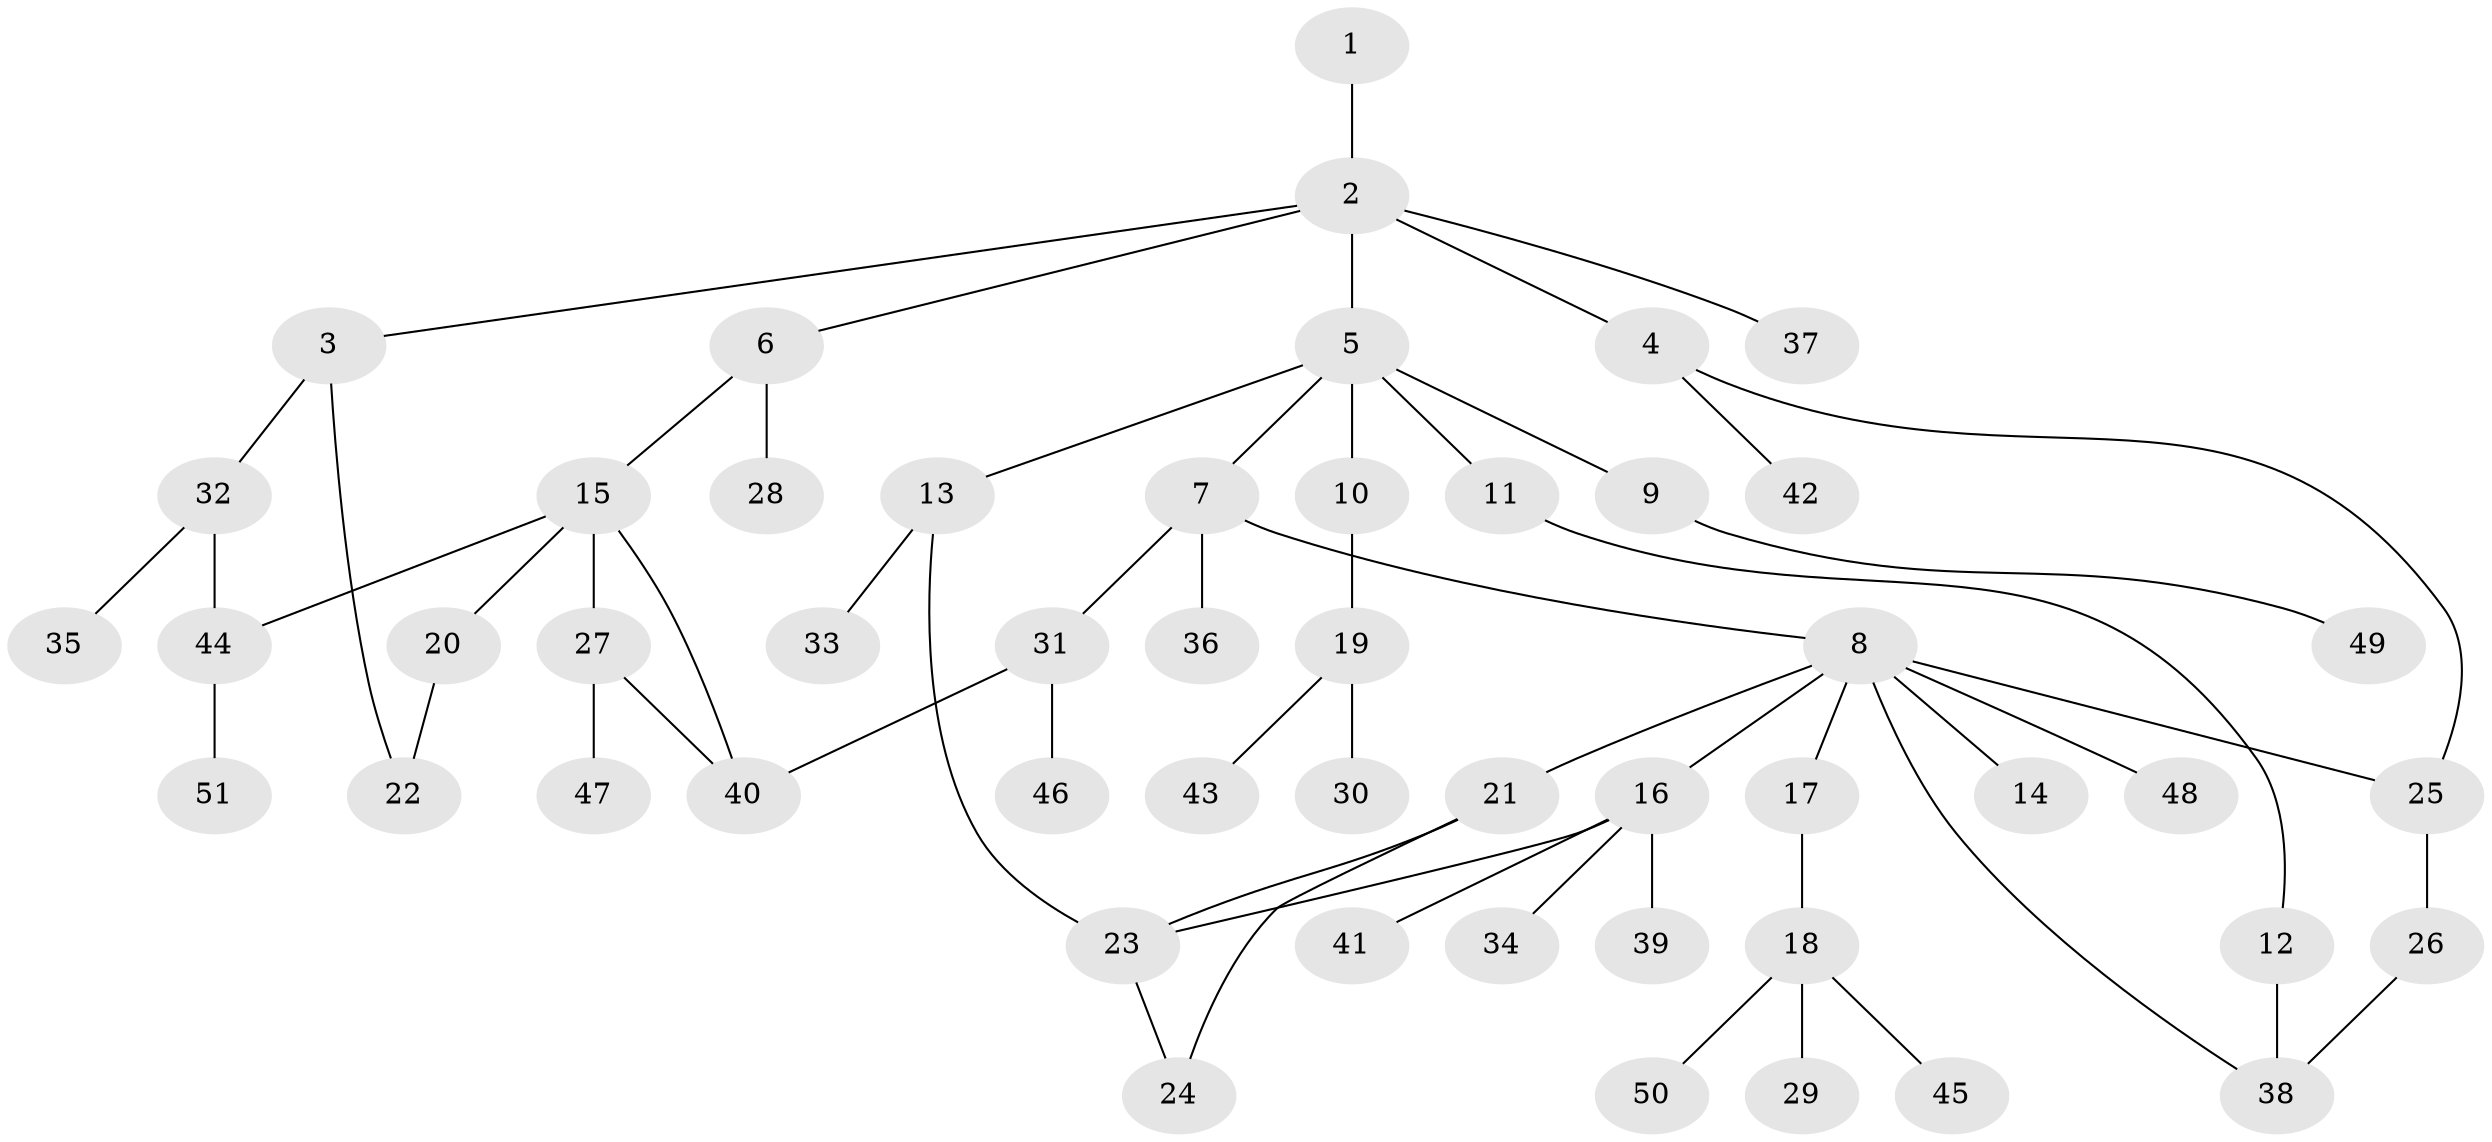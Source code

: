 // coarse degree distribution, {5: 0.07692307692307693, 3: 0.15384615384615385, 2: 0.34615384615384615, 6: 0.07692307692307693, 1: 0.3076923076923077, 4: 0.038461538461538464}
// Generated by graph-tools (version 1.1) at 2025/48/03/04/25 22:48:56]
// undirected, 51 vertices, 60 edges
graph export_dot {
  node [color=gray90,style=filled];
  1;
  2;
  3;
  4;
  5;
  6;
  7;
  8;
  9;
  10;
  11;
  12;
  13;
  14;
  15;
  16;
  17;
  18;
  19;
  20;
  21;
  22;
  23;
  24;
  25;
  26;
  27;
  28;
  29;
  30;
  31;
  32;
  33;
  34;
  35;
  36;
  37;
  38;
  39;
  40;
  41;
  42;
  43;
  44;
  45;
  46;
  47;
  48;
  49;
  50;
  51;
  1 -- 2;
  2 -- 3;
  2 -- 4;
  2 -- 5;
  2 -- 6;
  2 -- 37;
  3 -- 32;
  3 -- 22;
  4 -- 42;
  4 -- 25;
  5 -- 7;
  5 -- 9;
  5 -- 10;
  5 -- 11;
  5 -- 13;
  6 -- 15;
  6 -- 28;
  7 -- 8;
  7 -- 31;
  7 -- 36;
  8 -- 14;
  8 -- 16;
  8 -- 17;
  8 -- 21;
  8 -- 25;
  8 -- 48;
  8 -- 38;
  9 -- 49;
  10 -- 19;
  11 -- 12;
  12 -- 38;
  13 -- 33;
  13 -- 23;
  15 -- 20;
  15 -- 27;
  15 -- 44;
  15 -- 40;
  16 -- 34;
  16 -- 39;
  16 -- 41;
  16 -- 23;
  17 -- 18;
  18 -- 29;
  18 -- 45;
  18 -- 50;
  19 -- 30;
  19 -- 43;
  20 -- 22;
  21 -- 23;
  21 -- 24;
  23 -- 24;
  25 -- 26;
  26 -- 38;
  27 -- 40;
  27 -- 47;
  31 -- 46;
  31 -- 40;
  32 -- 35;
  32 -- 44;
  44 -- 51;
}
